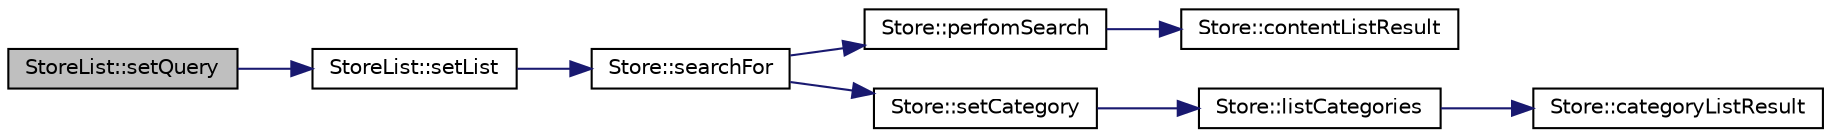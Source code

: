 digraph "StoreList::setQuery"
{
 // INTERACTIVE_SVG=YES
 // LATEX_PDF_SIZE
  edge [fontname="Helvetica",fontsize="10",labelfontname="Helvetica",labelfontsize="10"];
  node [fontname="Helvetica",fontsize="10",shape=record];
  rankdir="LR";
  Node169 [label="StoreList::setQuery",height=0.2,width=0.4,color="black", fillcolor="grey75", style="filled", fontcolor="black",tooltip=" "];
  Node169 -> Node170 [color="midnightblue",fontsize="10",style="solid",fontname="Helvetica"];
  Node170 [label="StoreList::setList",height=0.2,width=0.4,color="black", fillcolor="white", style="filled",URL="$class_store_list.html#a0fe214b10f802cd801e227f9255e73e0",tooltip=" "];
  Node170 -> Node171 [color="midnightblue",fontsize="10",style="solid",fontname="Helvetica"];
  Node171 [label="Store::searchFor",height=0.2,width=0.4,color="black", fillcolor="white", style="filled",URL="$class_store.html#ad3579d9e889c6b2f461f71e042349cb7",tooltip=" "];
  Node171 -> Node172 [color="midnightblue",fontsize="10",style="solid",fontname="Helvetica"];
  Node172 [label="Store::perfomSearch",height=0.2,width=0.4,color="black", fillcolor="white", style="filled",URL="$class_store.html#acdc85be751071eda665644b5a6c9c12a",tooltip=" "];
  Node172 -> Node173 [color="midnightblue",fontsize="10",style="solid",fontname="Helvetica"];
  Node173 [label="Store::contentListResult",height=0.2,width=0.4,color="black", fillcolor="white", style="filled",URL="$class_store.html#a447d0505d2b6f722f23ded8e4def963a",tooltip=" "];
  Node171 -> Node174 [color="midnightblue",fontsize="10",style="solid",fontname="Helvetica"];
  Node174 [label="Store::setCategory",height=0.2,width=0.4,color="black", fillcolor="white", style="filled",URL="$class_store.html#a13aac2720d700030da955510bbac91a5",tooltip=" "];
  Node174 -> Node175 [color="midnightblue",fontsize="10",style="solid",fontname="Helvetica"];
  Node175 [label="Store::listCategories",height=0.2,width=0.4,color="black", fillcolor="white", style="filled",URL="$class_store.html#af310978a22b527f740f87ea21efced44",tooltip=" "];
  Node175 -> Node176 [color="midnightblue",fontsize="10",style="solid",fontname="Helvetica"];
  Node176 [label="Store::categoryListResult",height=0.2,width=0.4,color="black", fillcolor="white", style="filled",URL="$class_store.html#a715d8d3bdf4d43a915ae8e9c9bd166fe",tooltip=" "];
}
